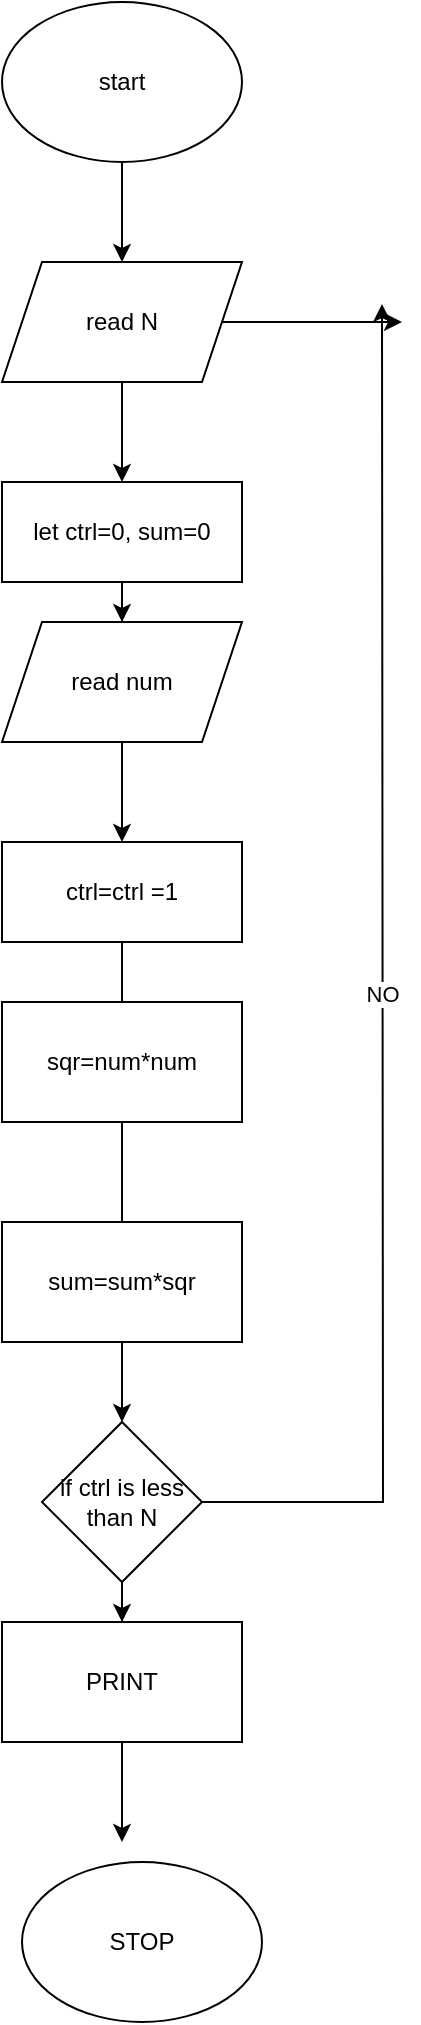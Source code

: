 <mxfile version="20.8.13" type="github">
  <diagram name="Page-1" id="86-W58Dd_mb5PwPu8C0x">
    <mxGraphModel dx="554" dy="418" grid="1" gridSize="10" guides="1" tooltips="1" connect="1" arrows="1" fold="1" page="1" pageScale="1" pageWidth="827" pageHeight="1169" math="0" shadow="0">
      <root>
        <mxCell id="0" />
        <mxCell id="1" parent="0" />
        <mxCell id="5fQX-SkHfRX-rgIxEtE9-2" style="edgeStyle=orthogonalEdgeStyle;rounded=0;orthogonalLoop=1;jettySize=auto;html=1;" edge="1" parent="1" source="5fQX-SkHfRX-rgIxEtE9-1">
          <mxGeometry relative="1" as="geometry">
            <mxPoint x="370" y="130" as="targetPoint" />
          </mxGeometry>
        </mxCell>
        <mxCell id="5fQX-SkHfRX-rgIxEtE9-1" value="start" style="ellipse;whiteSpace=wrap;html=1;" vertex="1" parent="1">
          <mxGeometry x="310" width="120" height="80" as="geometry" />
        </mxCell>
        <mxCell id="5fQX-SkHfRX-rgIxEtE9-4" style="edgeStyle=orthogonalEdgeStyle;rounded=0;orthogonalLoop=1;jettySize=auto;html=1;exitX=0.5;exitY=1;exitDx=0;exitDy=0;" edge="1" parent="1" source="5fQX-SkHfRX-rgIxEtE9-3">
          <mxGeometry relative="1" as="geometry">
            <mxPoint x="370" y="240" as="targetPoint" />
          </mxGeometry>
        </mxCell>
        <mxCell id="5fQX-SkHfRX-rgIxEtE9-26" style="edgeStyle=orthogonalEdgeStyle;rounded=0;orthogonalLoop=1;jettySize=auto;html=1;exitX=1;exitY=0.5;exitDx=0;exitDy=0;" edge="1" parent="1" source="5fQX-SkHfRX-rgIxEtE9-3">
          <mxGeometry relative="1" as="geometry">
            <mxPoint x="510" y="160" as="targetPoint" />
          </mxGeometry>
        </mxCell>
        <mxCell id="5fQX-SkHfRX-rgIxEtE9-3" value="read N" style="shape=parallelogram;perimeter=parallelogramPerimeter;whiteSpace=wrap;html=1;fixedSize=1;" vertex="1" parent="1">
          <mxGeometry x="310" y="130" width="120" height="60" as="geometry" />
        </mxCell>
        <mxCell id="5fQX-SkHfRX-rgIxEtE9-6" style="edgeStyle=orthogonalEdgeStyle;rounded=0;orthogonalLoop=1;jettySize=auto;html=1;" edge="1" parent="1" source="5fQX-SkHfRX-rgIxEtE9-5" target="5fQX-SkHfRX-rgIxEtE9-7">
          <mxGeometry relative="1" as="geometry">
            <mxPoint x="370" y="340" as="targetPoint" />
          </mxGeometry>
        </mxCell>
        <mxCell id="5fQX-SkHfRX-rgIxEtE9-5" value="let ctrl=0, sum=0" style="rounded=0;whiteSpace=wrap;html=1;" vertex="1" parent="1">
          <mxGeometry x="310" y="240" width="120" height="50" as="geometry" />
        </mxCell>
        <mxCell id="5fQX-SkHfRX-rgIxEtE9-8" style="edgeStyle=orthogonalEdgeStyle;rounded=0;orthogonalLoop=1;jettySize=auto;html=1;" edge="1" parent="1" source="5fQX-SkHfRX-rgIxEtE9-7">
          <mxGeometry relative="1" as="geometry">
            <mxPoint x="370" y="420" as="targetPoint" />
          </mxGeometry>
        </mxCell>
        <mxCell id="5fQX-SkHfRX-rgIxEtE9-7" value="read num" style="shape=parallelogram;perimeter=parallelogramPerimeter;whiteSpace=wrap;html=1;fixedSize=1;" vertex="1" parent="1">
          <mxGeometry x="310" y="310" width="120" height="60" as="geometry" />
        </mxCell>
        <mxCell id="5fQX-SkHfRX-rgIxEtE9-10" style="edgeStyle=orthogonalEdgeStyle;rounded=0;orthogonalLoop=1;jettySize=auto;html=1;" edge="1" parent="1" source="5fQX-SkHfRX-rgIxEtE9-9">
          <mxGeometry relative="1" as="geometry">
            <mxPoint x="370" y="520" as="targetPoint" />
          </mxGeometry>
        </mxCell>
        <mxCell id="5fQX-SkHfRX-rgIxEtE9-9" value="ctrl=ctrl =1" style="rounded=0;whiteSpace=wrap;html=1;" vertex="1" parent="1">
          <mxGeometry x="310" y="420" width="120" height="50" as="geometry" />
        </mxCell>
        <mxCell id="5fQX-SkHfRX-rgIxEtE9-12" style="edgeStyle=orthogonalEdgeStyle;rounded=0;orthogonalLoop=1;jettySize=auto;html=1;" edge="1" parent="1" source="5fQX-SkHfRX-rgIxEtE9-11">
          <mxGeometry relative="1" as="geometry">
            <mxPoint x="370" y="620" as="targetPoint" />
          </mxGeometry>
        </mxCell>
        <mxCell id="5fQX-SkHfRX-rgIxEtE9-11" value="sqr=num*num" style="rounded=0;whiteSpace=wrap;html=1;" vertex="1" parent="1">
          <mxGeometry x="310" y="500" width="120" height="60" as="geometry" />
        </mxCell>
        <mxCell id="5fQX-SkHfRX-rgIxEtE9-15" style="edgeStyle=orthogonalEdgeStyle;rounded=0;orthogonalLoop=1;jettySize=auto;html=1;" edge="1" parent="1" source="5fQX-SkHfRX-rgIxEtE9-14">
          <mxGeometry relative="1" as="geometry">
            <mxPoint x="370" y="710" as="targetPoint" />
          </mxGeometry>
        </mxCell>
        <mxCell id="5fQX-SkHfRX-rgIxEtE9-14" value="sum=sum*sqr" style="rounded=0;whiteSpace=wrap;html=1;" vertex="1" parent="1">
          <mxGeometry x="310" y="610" width="120" height="60" as="geometry" />
        </mxCell>
        <mxCell id="5fQX-SkHfRX-rgIxEtE9-18" style="edgeStyle=orthogonalEdgeStyle;rounded=0;orthogonalLoop=1;jettySize=auto;html=1;" edge="1" parent="1" source="5fQX-SkHfRX-rgIxEtE9-17" target="5fQX-SkHfRX-rgIxEtE9-19">
          <mxGeometry relative="1" as="geometry">
            <mxPoint x="370" y="840" as="targetPoint" />
          </mxGeometry>
        </mxCell>
        <mxCell id="5fQX-SkHfRX-rgIxEtE9-25" value="NO" style="edgeStyle=orthogonalEdgeStyle;rounded=0;orthogonalLoop=1;jettySize=auto;html=1;exitX=1;exitY=0.5;exitDx=0;exitDy=0;" edge="1" parent="1" source="5fQX-SkHfRX-rgIxEtE9-17">
          <mxGeometry relative="1" as="geometry">
            <mxPoint x="500" y="151" as="targetPoint" />
          </mxGeometry>
        </mxCell>
        <mxCell id="5fQX-SkHfRX-rgIxEtE9-17" value="if ctrl is less than N" style="rhombus;whiteSpace=wrap;html=1;" vertex="1" parent="1">
          <mxGeometry x="330" y="710" width="80" height="80" as="geometry" />
        </mxCell>
        <mxCell id="5fQX-SkHfRX-rgIxEtE9-20" style="edgeStyle=orthogonalEdgeStyle;rounded=0;orthogonalLoop=1;jettySize=auto;html=1;" edge="1" parent="1" source="5fQX-SkHfRX-rgIxEtE9-19">
          <mxGeometry relative="1" as="geometry">
            <mxPoint x="370" y="920" as="targetPoint" />
          </mxGeometry>
        </mxCell>
        <mxCell id="5fQX-SkHfRX-rgIxEtE9-19" value="PRINT" style="rounded=0;whiteSpace=wrap;html=1;" vertex="1" parent="1">
          <mxGeometry x="310" y="810" width="120" height="60" as="geometry" />
        </mxCell>
        <mxCell id="5fQX-SkHfRX-rgIxEtE9-21" value="STOP" style="ellipse;whiteSpace=wrap;html=1;" vertex="1" parent="1">
          <mxGeometry x="320" y="930" width="120" height="80" as="geometry" />
        </mxCell>
      </root>
    </mxGraphModel>
  </diagram>
</mxfile>
